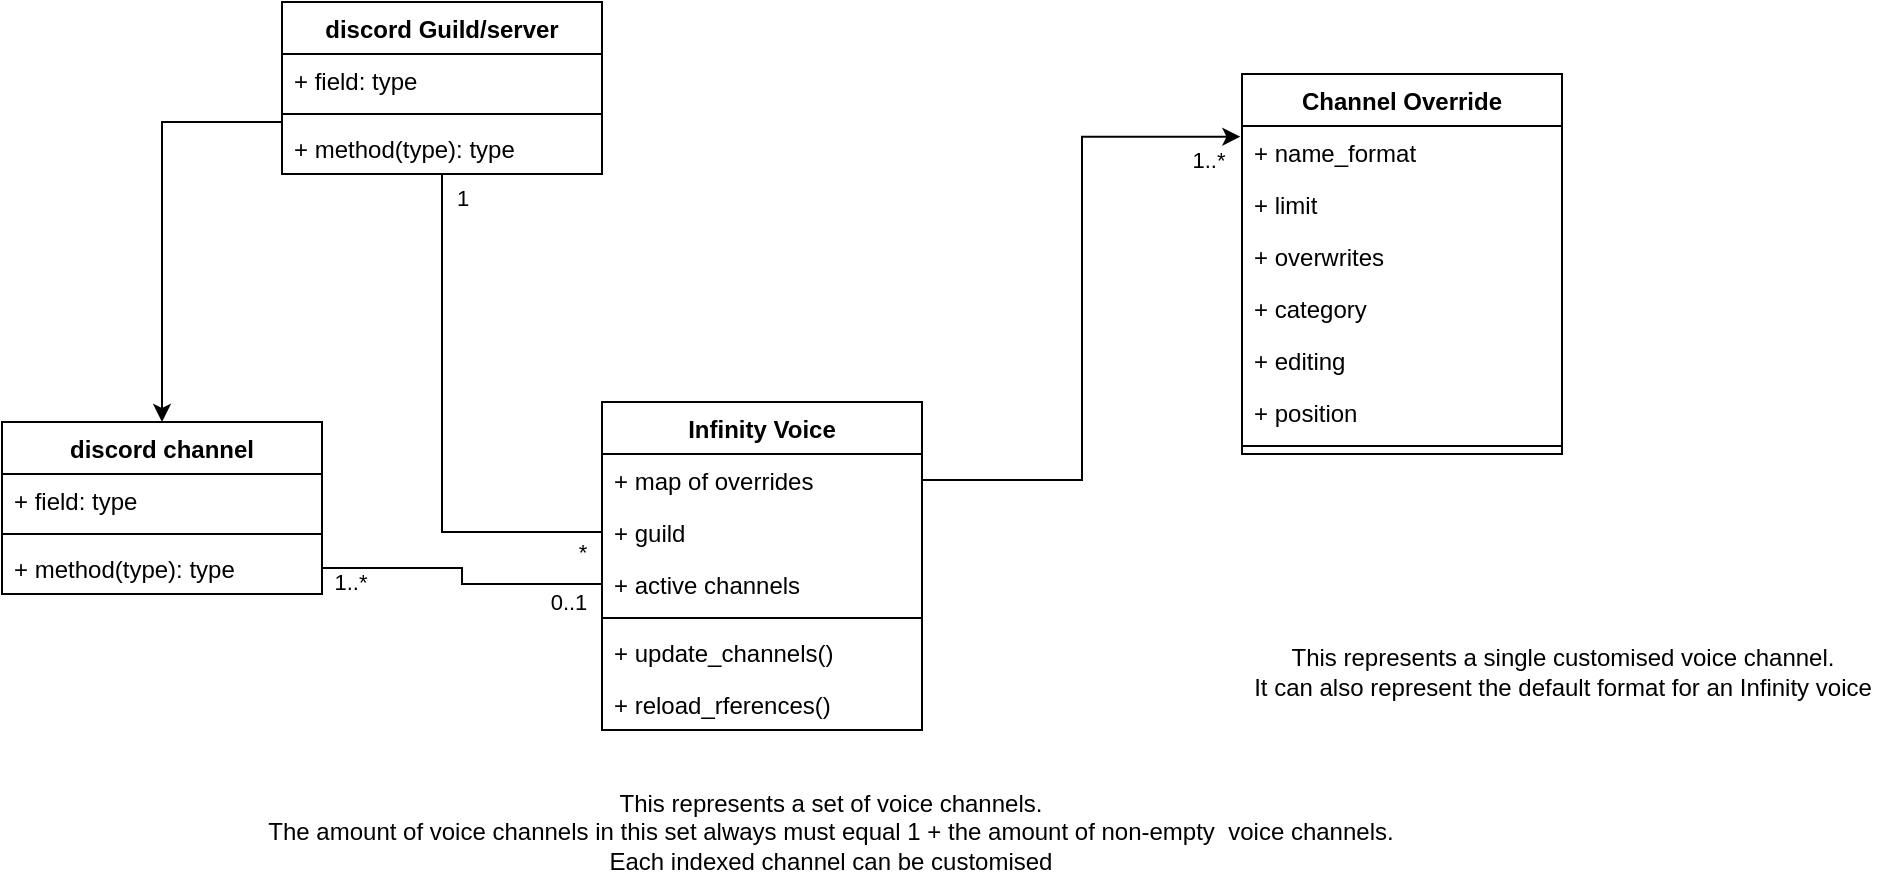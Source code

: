 <mxfile version="14.8.0" type="device"><diagram id="XP6sGAC-cNpVe6LTj6RX" name="Page-1"><mxGraphModel dx="1140" dy="671" grid="1" gridSize="10" guides="1" tooltips="1" connect="1" arrows="1" fold="1" page="1" pageScale="1" pageWidth="827" pageHeight="1169" math="0" shadow="0"><root><mxCell id="0"/><mxCell id="1" parent="0"/><mxCell id="jRiNhB2Zbu4UqPt9V_61-11" style="edgeStyle=orthogonalEdgeStyle;rounded=0;orthogonalLoop=1;jettySize=auto;html=1;entryX=-0.005;entryY=0.165;entryDx=0;entryDy=0;entryPerimeter=0;" edge="1" parent="1" source="jRiNhB2Zbu4UqPt9V_61-2" target="jRiNhB2Zbu4UqPt9V_61-5"><mxGeometry relative="1" as="geometry"/></mxCell><mxCell id="jRiNhB2Zbu4UqPt9V_61-23" value="1..*" style="edgeLabel;html=1;align=center;verticalAlign=middle;resizable=0;points=[];" vertex="1" connectable="0" parent="jRiNhB2Zbu4UqPt9V_61-11"><mxGeometry x="0.9" y="-11" relative="1" as="geometry"><mxPoint as="offset"/></mxGeometry></mxCell><mxCell id="jRiNhB2Zbu4UqPt9V_61-1" value="Infinity Voice" style="swimlane;fontStyle=1;align=center;verticalAlign=top;childLayout=stackLayout;horizontal=1;startSize=26;horizontalStack=0;resizeParent=1;resizeParentMax=0;resizeLast=0;collapsible=1;marginBottom=0;" vertex="1" parent="1"><mxGeometry x="300" y="320" width="160" height="164" as="geometry"/></mxCell><mxCell id="jRiNhB2Zbu4UqPt9V_61-2" value="+ map of overrides" style="text;strokeColor=none;fillColor=none;align=left;verticalAlign=top;spacingLeft=4;spacingRight=4;overflow=hidden;rotatable=0;points=[[0,0.5],[1,0.5]];portConstraint=eastwest;" vertex="1" parent="jRiNhB2Zbu4UqPt9V_61-1"><mxGeometry y="26" width="160" height="26" as="geometry"/></mxCell><mxCell id="jRiNhB2Zbu4UqPt9V_61-13" value="+ guild" style="text;strokeColor=none;fillColor=none;align=left;verticalAlign=top;spacingLeft=4;spacingRight=4;overflow=hidden;rotatable=0;points=[[0,0.5],[1,0.5]];portConstraint=eastwest;" vertex="1" parent="jRiNhB2Zbu4UqPt9V_61-1"><mxGeometry y="52" width="160" height="26" as="geometry"/></mxCell><mxCell id="jRiNhB2Zbu4UqPt9V_61-14" value="+ active channels" style="text;strokeColor=none;fillColor=none;align=left;verticalAlign=top;spacingLeft=4;spacingRight=4;overflow=hidden;rotatable=0;points=[[0,0.5],[1,0.5]];portConstraint=eastwest;" vertex="1" parent="jRiNhB2Zbu4UqPt9V_61-1"><mxGeometry y="78" width="160" height="26" as="geometry"/></mxCell><mxCell id="jRiNhB2Zbu4UqPt9V_61-3" value="" style="line;strokeWidth=1;fillColor=none;align=left;verticalAlign=middle;spacingTop=-1;spacingLeft=3;spacingRight=3;rotatable=0;labelPosition=right;points=[];portConstraint=eastwest;" vertex="1" parent="jRiNhB2Zbu4UqPt9V_61-1"><mxGeometry y="104" width="160" height="8" as="geometry"/></mxCell><mxCell id="jRiNhB2Zbu4UqPt9V_61-4" value="+ update_channels()" style="text;strokeColor=none;fillColor=none;align=left;verticalAlign=top;spacingLeft=4;spacingRight=4;overflow=hidden;rotatable=0;points=[[0,0.5],[1,0.5]];portConstraint=eastwest;" vertex="1" parent="jRiNhB2Zbu4UqPt9V_61-1"><mxGeometry y="112" width="160" height="26" as="geometry"/></mxCell><mxCell id="jRiNhB2Zbu4UqPt9V_61-15" value="+ reload_rferences()" style="text;strokeColor=none;fillColor=none;align=left;verticalAlign=top;spacingLeft=4;spacingRight=4;overflow=hidden;rotatable=0;points=[[0,0.5],[1,0.5]];portConstraint=eastwest;" vertex="1" parent="jRiNhB2Zbu4UqPt9V_61-1"><mxGeometry y="138" width="160" height="26" as="geometry"/></mxCell><mxCell id="jRiNhB2Zbu4UqPt9V_61-5" value="Channel Override" style="swimlane;fontStyle=1;align=center;verticalAlign=top;childLayout=stackLayout;horizontal=1;startSize=26;horizontalStack=0;resizeParent=1;resizeParentMax=0;resizeLast=0;collapsible=1;marginBottom=0;" vertex="1" parent="1"><mxGeometry x="620" y="156" width="160" height="190" as="geometry"/></mxCell><mxCell id="jRiNhB2Zbu4UqPt9V_61-6" value="+ name_format" style="text;strokeColor=none;fillColor=none;align=left;verticalAlign=top;spacingLeft=4;spacingRight=4;overflow=hidden;rotatable=0;points=[[0,0.5],[1,0.5]];portConstraint=eastwest;" vertex="1" parent="jRiNhB2Zbu4UqPt9V_61-5"><mxGeometry y="26" width="160" height="26" as="geometry"/></mxCell><mxCell id="jRiNhB2Zbu4UqPt9V_61-42" value="+ limit" style="text;strokeColor=none;fillColor=none;align=left;verticalAlign=top;spacingLeft=4;spacingRight=4;overflow=hidden;rotatable=0;points=[[0,0.5],[1,0.5]];portConstraint=eastwest;" vertex="1" parent="jRiNhB2Zbu4UqPt9V_61-5"><mxGeometry y="52" width="160" height="26" as="geometry"/></mxCell><mxCell id="jRiNhB2Zbu4UqPt9V_61-43" value="+ overwrites" style="text;strokeColor=none;fillColor=none;align=left;verticalAlign=top;spacingLeft=4;spacingRight=4;overflow=hidden;rotatable=0;points=[[0,0.5],[1,0.5]];portConstraint=eastwest;" vertex="1" parent="jRiNhB2Zbu4UqPt9V_61-5"><mxGeometry y="78" width="160" height="26" as="geometry"/></mxCell><mxCell id="jRiNhB2Zbu4UqPt9V_61-41" value="+ category" style="text;strokeColor=none;fillColor=none;align=left;verticalAlign=top;spacingLeft=4;spacingRight=4;overflow=hidden;rotatable=0;points=[[0,0.5],[1,0.5]];portConstraint=eastwest;" vertex="1" parent="jRiNhB2Zbu4UqPt9V_61-5"><mxGeometry y="104" width="160" height="26" as="geometry"/></mxCell><mxCell id="jRiNhB2Zbu4UqPt9V_61-44" value="+ editing" style="text;strokeColor=none;fillColor=none;align=left;verticalAlign=top;spacingLeft=4;spacingRight=4;overflow=hidden;rotatable=0;points=[[0,0.5],[1,0.5]];portConstraint=eastwest;" vertex="1" parent="jRiNhB2Zbu4UqPt9V_61-5"><mxGeometry y="130" width="160" height="26" as="geometry"/></mxCell><mxCell id="jRiNhB2Zbu4UqPt9V_61-45" value="+ position" style="text;strokeColor=none;fillColor=none;align=left;verticalAlign=top;spacingLeft=4;spacingRight=4;overflow=hidden;rotatable=0;points=[[0,0.5],[1,0.5]];portConstraint=eastwest;" vertex="1" parent="jRiNhB2Zbu4UqPt9V_61-5"><mxGeometry y="156" width="160" height="26" as="geometry"/></mxCell><mxCell id="jRiNhB2Zbu4UqPt9V_61-7" value="" style="line;strokeWidth=1;fillColor=none;align=left;verticalAlign=middle;spacingTop=-1;spacingLeft=3;spacingRight=3;rotatable=0;labelPosition=right;points=[];portConstraint=eastwest;" vertex="1" parent="jRiNhB2Zbu4UqPt9V_61-5"><mxGeometry y="182" width="160" height="8" as="geometry"/></mxCell><mxCell id="jRiNhB2Zbu4UqPt9V_61-9" value="This represents a single customised voice channel. &lt;br&gt;It can also represent the default format for an Infinity voice" style="text;html=1;align=center;verticalAlign=middle;resizable=0;points=[];autosize=1;strokeColor=none;" vertex="1" parent="1"><mxGeometry x="620" y="440" width="320" height="30" as="geometry"/></mxCell><mxCell id="jRiNhB2Zbu4UqPt9V_61-10" value="This represents a set of voice channels. &lt;br&gt;The amount of voice channels in this set always must equal 1 + the amount of non-empty&amp;nbsp; voice channels.&lt;br&gt;Each indexed channel can be customised" style="text;html=1;align=center;verticalAlign=middle;resizable=0;points=[];autosize=1;strokeColor=none;" vertex="1" parent="1"><mxGeometry x="124" y="510" width="580" height="50" as="geometry"/></mxCell><mxCell id="jRiNhB2Zbu4UqPt9V_61-28" style="edgeStyle=orthogonalEdgeStyle;rounded=0;orthogonalLoop=1;jettySize=auto;html=1;endArrow=none;endFill=0;" edge="1" parent="1" source="jRiNhB2Zbu4UqPt9V_61-24" target="jRiNhB2Zbu4UqPt9V_61-13"><mxGeometry relative="1" as="geometry"/></mxCell><mxCell id="jRiNhB2Zbu4UqPt9V_61-36" value="*" style="edgeLabel;html=1;align=center;verticalAlign=middle;resizable=0;points=[];" vertex="1" connectable="0" parent="jRiNhB2Zbu4UqPt9V_61-28"><mxGeometry x="0.919" y="-3" relative="1" as="geometry"><mxPoint y="7" as="offset"/></mxGeometry></mxCell><mxCell id="jRiNhB2Zbu4UqPt9V_61-37" value="1" style="edgeLabel;html=1;align=center;verticalAlign=middle;resizable=0;points=[];" vertex="1" connectable="0" parent="jRiNhB2Zbu4UqPt9V_61-28"><mxGeometry x="-0.911" y="1" relative="1" as="geometry"><mxPoint x="9" as="offset"/></mxGeometry></mxCell><mxCell id="jRiNhB2Zbu4UqPt9V_61-33" style="edgeStyle=orthogonalEdgeStyle;rounded=0;orthogonalLoop=1;jettySize=auto;html=1;entryX=0.5;entryY=0;entryDx=0;entryDy=0;" edge="1" parent="1" source="jRiNhB2Zbu4UqPt9V_61-24" target="jRiNhB2Zbu4UqPt9V_61-29"><mxGeometry relative="1" as="geometry"><Array as="points"><mxPoint x="80" y="180"/></Array></mxGeometry></mxCell><mxCell id="jRiNhB2Zbu4UqPt9V_61-24" value="discord Guild/server" style="swimlane;fontStyle=1;align=center;verticalAlign=top;childLayout=stackLayout;horizontal=1;startSize=26;horizontalStack=0;resizeParent=1;resizeParentMax=0;resizeLast=0;collapsible=1;marginBottom=0;" vertex="1" parent="1"><mxGeometry x="140" y="120" width="160" height="86" as="geometry"/></mxCell><mxCell id="jRiNhB2Zbu4UqPt9V_61-25" value="+ field: type" style="text;strokeColor=none;fillColor=none;align=left;verticalAlign=top;spacingLeft=4;spacingRight=4;overflow=hidden;rotatable=0;points=[[0,0.5],[1,0.5]];portConstraint=eastwest;" vertex="1" parent="jRiNhB2Zbu4UqPt9V_61-24"><mxGeometry y="26" width="160" height="26" as="geometry"/></mxCell><mxCell id="jRiNhB2Zbu4UqPt9V_61-26" value="" style="line;strokeWidth=1;fillColor=none;align=left;verticalAlign=middle;spacingTop=-1;spacingLeft=3;spacingRight=3;rotatable=0;labelPosition=right;points=[];portConstraint=eastwest;" vertex="1" parent="jRiNhB2Zbu4UqPt9V_61-24"><mxGeometry y="52" width="160" height="8" as="geometry"/></mxCell><mxCell id="jRiNhB2Zbu4UqPt9V_61-27" value="+ method(type): type" style="text;strokeColor=none;fillColor=none;align=left;verticalAlign=top;spacingLeft=4;spacingRight=4;overflow=hidden;rotatable=0;points=[[0,0.5],[1,0.5]];portConstraint=eastwest;" vertex="1" parent="jRiNhB2Zbu4UqPt9V_61-24"><mxGeometry y="60" width="160" height="26" as="geometry"/></mxCell><mxCell id="jRiNhB2Zbu4UqPt9V_61-29" value="discord channel" style="swimlane;fontStyle=1;align=center;verticalAlign=top;childLayout=stackLayout;horizontal=1;startSize=26;horizontalStack=0;resizeParent=1;resizeParentMax=0;resizeLast=0;collapsible=1;marginBottom=0;" vertex="1" parent="1"><mxGeometry y="330" width="160" height="86" as="geometry"/></mxCell><mxCell id="jRiNhB2Zbu4UqPt9V_61-30" value="+ field: type" style="text;strokeColor=none;fillColor=none;align=left;verticalAlign=top;spacingLeft=4;spacingRight=4;overflow=hidden;rotatable=0;points=[[0,0.5],[1,0.5]];portConstraint=eastwest;" vertex="1" parent="jRiNhB2Zbu4UqPt9V_61-29"><mxGeometry y="26" width="160" height="26" as="geometry"/></mxCell><mxCell id="jRiNhB2Zbu4UqPt9V_61-31" value="" style="line;strokeWidth=1;fillColor=none;align=left;verticalAlign=middle;spacingTop=-1;spacingLeft=3;spacingRight=3;rotatable=0;labelPosition=right;points=[];portConstraint=eastwest;" vertex="1" parent="jRiNhB2Zbu4UqPt9V_61-29"><mxGeometry y="52" width="160" height="8" as="geometry"/></mxCell><mxCell id="jRiNhB2Zbu4UqPt9V_61-32" value="+ method(type): type" style="text;strokeColor=none;fillColor=none;align=left;verticalAlign=top;spacingLeft=4;spacingRight=4;overflow=hidden;rotatable=0;points=[[0,0.5],[1,0.5]];portConstraint=eastwest;" vertex="1" parent="jRiNhB2Zbu4UqPt9V_61-29"><mxGeometry y="60" width="160" height="26" as="geometry"/></mxCell><mxCell id="jRiNhB2Zbu4UqPt9V_61-38" style="edgeStyle=orthogonalEdgeStyle;rounded=0;orthogonalLoop=1;jettySize=auto;html=1;entryX=1;entryY=0.5;entryDx=0;entryDy=0;endArrow=none;endFill=0;" edge="1" parent="1" source="jRiNhB2Zbu4UqPt9V_61-14" target="jRiNhB2Zbu4UqPt9V_61-32"><mxGeometry relative="1" as="geometry"/></mxCell><mxCell id="jRiNhB2Zbu4UqPt9V_61-39" value="0..1" style="edgeLabel;html=1;align=center;verticalAlign=middle;resizable=0;points=[];" vertex="1" connectable="0" parent="jRiNhB2Zbu4UqPt9V_61-38"><mxGeometry x="-0.769" relative="1" as="geometry"><mxPoint y="9" as="offset"/></mxGeometry></mxCell><mxCell id="jRiNhB2Zbu4UqPt9V_61-40" value="1..*" style="edgeLabel;html=1;align=center;verticalAlign=middle;resizable=0;points=[];" vertex="1" connectable="0" parent="jRiNhB2Zbu4UqPt9V_61-38"><mxGeometry x="0.848" y="1" relative="1" as="geometry"><mxPoint x="3" y="6" as="offset"/></mxGeometry></mxCell></root></mxGraphModel></diagram></mxfile>
